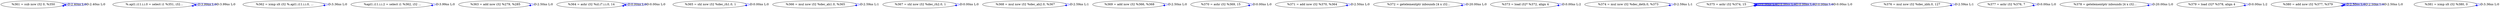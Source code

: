 digraph {
Node0x560817b1b860[label="  %361 = sub nsw i32 0, %350"];
Node0x560817b1b860 -> Node0x560817b1b860[label="D:2.40ns L:0",color=blue];
Node0x560817b1b860 -> Node0x560817b1b860[label="D:2.40ns L:0",color=blue];
Node0x560817b1b940[label="  %.apl1.i11.i.i.0 = select i1 %351, i32..."];
Node0x560817b1b940 -> Node0x560817b1b940[label="D:3.99ns L:0",color=blue];
Node0x560817b1b940 -> Node0x560817b1b940[label="D:3.99ns L:0",color=blue];
Node0x560817b1ba20[label="  %362 = icmp slt i32 %.apl1.i11.i.i.0, ..."];
Node0x560817b1ba20 -> Node0x560817b1ba20[label="D:3.36ns L:0",color=blue];
Node0x560817b1bb00[label="  %apl1.i11.i.i.2 = select i1 %362, i32 ..."];
Node0x560817b1bb00 -> Node0x560817b1bb00[label="D:3.99ns L:0",color=blue];
Node0x560817b1bbe0[label="  %363 = add nsw i32 %279, %285"];
Node0x560817b1bbe0 -> Node0x560817b1bbe0[label="D:2.50ns L:0",color=blue];
Node0x560817b1bcc0[label="  %364 = ashr i32 %zl.i7.i.i.0, 14"];
Node0x560817b1bcc0 -> Node0x560817b1bcc0[label="D:0.00ns L:0",color=blue];
Node0x560817b1bcc0 -> Node0x560817b1bcc0[label="D:0.00ns L:0",color=blue];
Node0x560817b1bda0[label="  %365 = shl nsw i32 %dec_rh1.0, 1"];
Node0x560817b1bda0 -> Node0x560817b1bda0[label="D:0.00ns L:0",color=blue];
Node0x560817b1be80[label="  %366 = mul nsw i32 %dec_ah1.0, %365"];
Node0x560817b1be80 -> Node0x560817b1be80[label="D:2.59ns L:1",color=blue];
Node0x560817b1bf60[label="  %367 = shl nsw i32 %dec_rh2.0, 1"];
Node0x560817b1bf60 -> Node0x560817b1bf60[label="D:0.00ns L:0",color=blue];
Node0x560817b1c040[label="  %368 = mul nsw i32 %dec_ah2.0, %367"];
Node0x560817b1c040 -> Node0x560817b1c040[label="D:2.59ns L:1",color=blue];
Node0x560817b1c120[label="  %369 = add nsw i32 %366, %368"];
Node0x560817b1c120 -> Node0x560817b1c120[label="D:2.50ns L:0",color=blue];
Node0x560817b1c200[label="  %370 = ashr i32 %369, 15"];
Node0x560817b1c200 -> Node0x560817b1c200[label="D:0.00ns L:0",color=blue];
Node0x560817b1c2e0[label="  %371 = add nsw i32 %370, %364"];
Node0x560817b1c2e0 -> Node0x560817b1c2e0[label="D:2.50ns L:0",color=blue];
Node0x560817b1c3c0[label="  %372 = getelementptr inbounds [4 x i32..."];
Node0x560817b1c3c0 -> Node0x560817b1c3c0[label="D:20.00ns L:0",color=blue];
Node0x560817b1c4a0[label="  %373 = load i32* %372, align 4"];
Node0x560817b1c4a0 -> Node0x560817b1c4a0[label="D:0.00ns L:2",color=blue];
Node0x560817b1c580[label="  %374 = mul nsw i32 %dec_deth.0, %373"];
Node0x560817b1c580 -> Node0x560817b1c580[label="D:2.59ns L:1",color=blue];
Node0x560817b1c660[label="  %375 = ashr i32 %374, 15"];
Node0x560817b1c660 -> Node0x560817b1c660[label="D:0.00ns L:0",color=blue];
Node0x560817b1c660 -> Node0x560817b1c660[label="D:0.00ns L:0",color=blue];
Node0x560817b1c660 -> Node0x560817b1c660[label="D:0.00ns L:0",color=blue];
Node0x560817b1c660 -> Node0x560817b1c660[label="D:0.00ns L:0",color=blue];
Node0x560817b1c660 -> Node0x560817b1c660[label="D:0.00ns L:0",color=blue];
Node0x560817b1c740[label="  %376 = mul nsw i32 %dec_nbh.0, 127"];
Node0x560817b1c740 -> Node0x560817b1c740[label="D:2.59ns L:1",color=blue];
Node0x560817b1c820[label="  %377 = ashr i32 %376, 7"];
Node0x560817b1c820 -> Node0x560817b1c820[label="D:0.00ns L:0",color=blue];
Node0x560817b1c900[label="  %378 = getelementptr inbounds [4 x i32..."];
Node0x560817b1c900 -> Node0x560817b1c900[label="D:20.00ns L:0",color=blue];
Node0x560817b1c9e0[label="  %379 = load i32* %378, align 4"];
Node0x560817b1c9e0 -> Node0x560817b1c9e0[label="D:0.00ns L:2",color=blue];
Node0x560817b1cac0[label="  %380 = add nsw i32 %377, %379"];
Node0x560817b1cac0 -> Node0x560817b1cac0[label="D:2.50ns L:0",color=blue];
Node0x560817b1cac0 -> Node0x560817b1cac0[label="D:2.50ns L:0",color=blue];
Node0x560817b1cac0 -> Node0x560817b1cac0[label="D:2.50ns L:0",color=blue];
Node0x560817b1cba0[label="  %381 = icmp slt i32 %380, 0"];
Node0x560817b1cba0 -> Node0x560817b1cba0[label="D:3.36ns L:0",color=blue];
}
